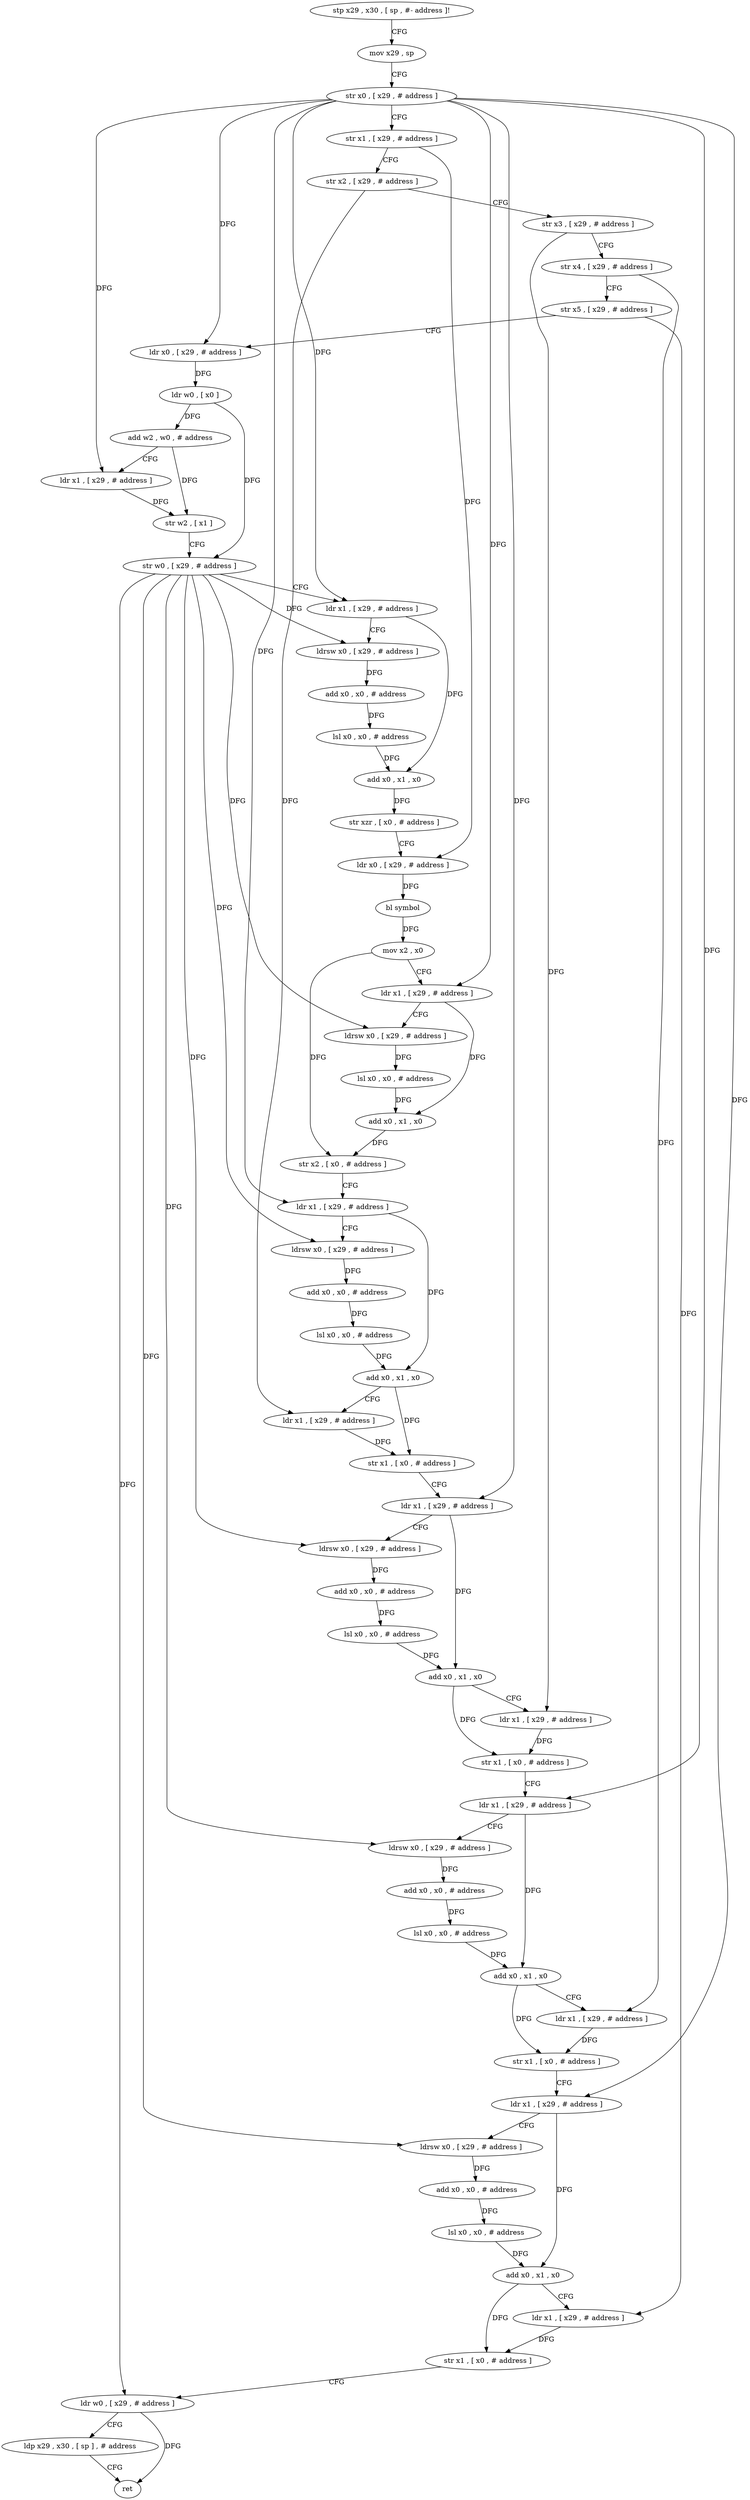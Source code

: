 digraph "func" {
"81176" [label = "stp x29 , x30 , [ sp , #- address ]!" ]
"81180" [label = "mov x29 , sp" ]
"81184" [label = "str x0 , [ x29 , # address ]" ]
"81188" [label = "str x1 , [ x29 , # address ]" ]
"81192" [label = "str x2 , [ x29 , # address ]" ]
"81196" [label = "str x3 , [ x29 , # address ]" ]
"81200" [label = "str x4 , [ x29 , # address ]" ]
"81204" [label = "str x5 , [ x29 , # address ]" ]
"81208" [label = "ldr x0 , [ x29 , # address ]" ]
"81212" [label = "ldr w0 , [ x0 ]" ]
"81216" [label = "add w2 , w0 , # address" ]
"81220" [label = "ldr x1 , [ x29 , # address ]" ]
"81224" [label = "str w2 , [ x1 ]" ]
"81228" [label = "str w0 , [ x29 , # address ]" ]
"81232" [label = "ldr x1 , [ x29 , # address ]" ]
"81236" [label = "ldrsw x0 , [ x29 , # address ]" ]
"81240" [label = "add x0 , x0 , # address" ]
"81244" [label = "lsl x0 , x0 , # address" ]
"81248" [label = "add x0 , x1 , x0" ]
"81252" [label = "str xzr , [ x0 , # address ]" ]
"81256" [label = "ldr x0 , [ x29 , # address ]" ]
"81260" [label = "bl symbol" ]
"81264" [label = "mov x2 , x0" ]
"81268" [label = "ldr x1 , [ x29 , # address ]" ]
"81272" [label = "ldrsw x0 , [ x29 , # address ]" ]
"81276" [label = "lsl x0 , x0 , # address" ]
"81280" [label = "add x0 , x1 , x0" ]
"81284" [label = "str x2 , [ x0 , # address ]" ]
"81288" [label = "ldr x1 , [ x29 , # address ]" ]
"81292" [label = "ldrsw x0 , [ x29 , # address ]" ]
"81296" [label = "add x0 , x0 , # address" ]
"81300" [label = "lsl x0 , x0 , # address" ]
"81304" [label = "add x0 , x1 , x0" ]
"81308" [label = "ldr x1 , [ x29 , # address ]" ]
"81312" [label = "str x1 , [ x0 , # address ]" ]
"81316" [label = "ldr x1 , [ x29 , # address ]" ]
"81320" [label = "ldrsw x0 , [ x29 , # address ]" ]
"81324" [label = "add x0 , x0 , # address" ]
"81328" [label = "lsl x0 , x0 , # address" ]
"81332" [label = "add x0 , x1 , x0" ]
"81336" [label = "ldr x1 , [ x29 , # address ]" ]
"81340" [label = "str x1 , [ x0 , # address ]" ]
"81344" [label = "ldr x1 , [ x29 , # address ]" ]
"81348" [label = "ldrsw x0 , [ x29 , # address ]" ]
"81352" [label = "add x0 , x0 , # address" ]
"81356" [label = "lsl x0 , x0 , # address" ]
"81360" [label = "add x0 , x1 , x0" ]
"81364" [label = "ldr x1 , [ x29 , # address ]" ]
"81368" [label = "str x1 , [ x0 , # address ]" ]
"81372" [label = "ldr x1 , [ x29 , # address ]" ]
"81376" [label = "ldrsw x0 , [ x29 , # address ]" ]
"81380" [label = "add x0 , x0 , # address" ]
"81384" [label = "lsl x0 , x0 , # address" ]
"81388" [label = "add x0 , x1 , x0" ]
"81392" [label = "ldr x1 , [ x29 , # address ]" ]
"81396" [label = "str x1 , [ x0 , # address ]" ]
"81400" [label = "ldr w0 , [ x29 , # address ]" ]
"81404" [label = "ldp x29 , x30 , [ sp ] , # address" ]
"81408" [label = "ret" ]
"81176" -> "81180" [ label = "CFG" ]
"81180" -> "81184" [ label = "CFG" ]
"81184" -> "81188" [ label = "CFG" ]
"81184" -> "81208" [ label = "DFG" ]
"81184" -> "81220" [ label = "DFG" ]
"81184" -> "81232" [ label = "DFG" ]
"81184" -> "81268" [ label = "DFG" ]
"81184" -> "81288" [ label = "DFG" ]
"81184" -> "81316" [ label = "DFG" ]
"81184" -> "81344" [ label = "DFG" ]
"81184" -> "81372" [ label = "DFG" ]
"81188" -> "81192" [ label = "CFG" ]
"81188" -> "81256" [ label = "DFG" ]
"81192" -> "81196" [ label = "CFG" ]
"81192" -> "81308" [ label = "DFG" ]
"81196" -> "81200" [ label = "CFG" ]
"81196" -> "81336" [ label = "DFG" ]
"81200" -> "81204" [ label = "CFG" ]
"81200" -> "81364" [ label = "DFG" ]
"81204" -> "81208" [ label = "CFG" ]
"81204" -> "81392" [ label = "DFG" ]
"81208" -> "81212" [ label = "DFG" ]
"81212" -> "81216" [ label = "DFG" ]
"81212" -> "81228" [ label = "DFG" ]
"81216" -> "81220" [ label = "CFG" ]
"81216" -> "81224" [ label = "DFG" ]
"81220" -> "81224" [ label = "DFG" ]
"81224" -> "81228" [ label = "CFG" ]
"81228" -> "81232" [ label = "CFG" ]
"81228" -> "81236" [ label = "DFG" ]
"81228" -> "81272" [ label = "DFG" ]
"81228" -> "81292" [ label = "DFG" ]
"81228" -> "81320" [ label = "DFG" ]
"81228" -> "81348" [ label = "DFG" ]
"81228" -> "81376" [ label = "DFG" ]
"81228" -> "81400" [ label = "DFG" ]
"81232" -> "81236" [ label = "CFG" ]
"81232" -> "81248" [ label = "DFG" ]
"81236" -> "81240" [ label = "DFG" ]
"81240" -> "81244" [ label = "DFG" ]
"81244" -> "81248" [ label = "DFG" ]
"81248" -> "81252" [ label = "DFG" ]
"81252" -> "81256" [ label = "CFG" ]
"81256" -> "81260" [ label = "DFG" ]
"81260" -> "81264" [ label = "DFG" ]
"81264" -> "81268" [ label = "CFG" ]
"81264" -> "81284" [ label = "DFG" ]
"81268" -> "81272" [ label = "CFG" ]
"81268" -> "81280" [ label = "DFG" ]
"81272" -> "81276" [ label = "DFG" ]
"81276" -> "81280" [ label = "DFG" ]
"81280" -> "81284" [ label = "DFG" ]
"81284" -> "81288" [ label = "CFG" ]
"81288" -> "81292" [ label = "CFG" ]
"81288" -> "81304" [ label = "DFG" ]
"81292" -> "81296" [ label = "DFG" ]
"81296" -> "81300" [ label = "DFG" ]
"81300" -> "81304" [ label = "DFG" ]
"81304" -> "81308" [ label = "CFG" ]
"81304" -> "81312" [ label = "DFG" ]
"81308" -> "81312" [ label = "DFG" ]
"81312" -> "81316" [ label = "CFG" ]
"81316" -> "81320" [ label = "CFG" ]
"81316" -> "81332" [ label = "DFG" ]
"81320" -> "81324" [ label = "DFG" ]
"81324" -> "81328" [ label = "DFG" ]
"81328" -> "81332" [ label = "DFG" ]
"81332" -> "81336" [ label = "CFG" ]
"81332" -> "81340" [ label = "DFG" ]
"81336" -> "81340" [ label = "DFG" ]
"81340" -> "81344" [ label = "CFG" ]
"81344" -> "81348" [ label = "CFG" ]
"81344" -> "81360" [ label = "DFG" ]
"81348" -> "81352" [ label = "DFG" ]
"81352" -> "81356" [ label = "DFG" ]
"81356" -> "81360" [ label = "DFG" ]
"81360" -> "81364" [ label = "CFG" ]
"81360" -> "81368" [ label = "DFG" ]
"81364" -> "81368" [ label = "DFG" ]
"81368" -> "81372" [ label = "CFG" ]
"81372" -> "81376" [ label = "CFG" ]
"81372" -> "81388" [ label = "DFG" ]
"81376" -> "81380" [ label = "DFG" ]
"81380" -> "81384" [ label = "DFG" ]
"81384" -> "81388" [ label = "DFG" ]
"81388" -> "81392" [ label = "CFG" ]
"81388" -> "81396" [ label = "DFG" ]
"81392" -> "81396" [ label = "DFG" ]
"81396" -> "81400" [ label = "CFG" ]
"81400" -> "81404" [ label = "CFG" ]
"81400" -> "81408" [ label = "DFG" ]
"81404" -> "81408" [ label = "CFG" ]
}
